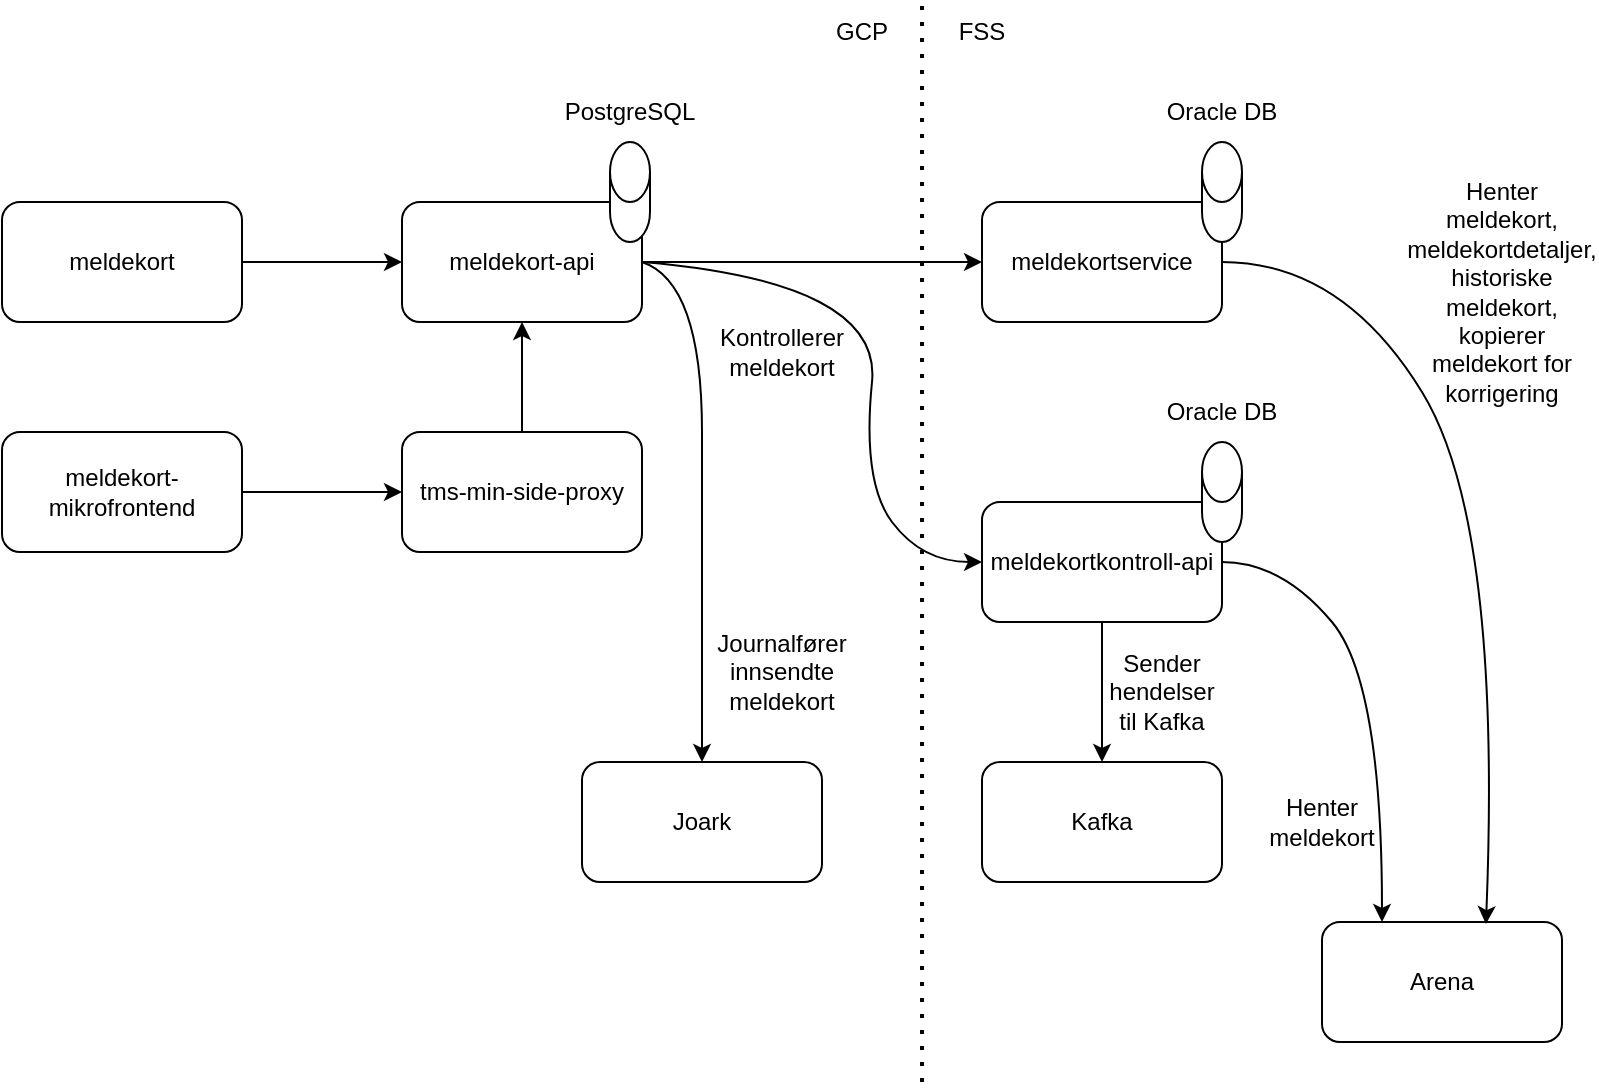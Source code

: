 <mxfile version="20.5.3" type="embed"><diagram id="D7mgj5rdK5UZ7q-sVIMb" name="Page-1"><mxGraphModel dx="1672" dy="1104" grid="1" gridSize="10" guides="1" tooltips="1" connect="1" arrows="1" fold="1" page="1" pageScale="1" pageWidth="827" pageHeight="1169" math="0" shadow="0"><root><mxCell id="0"/><mxCell id="1" parent="0"/><mxCell id="4" value="" style="edgeStyle=orthogonalEdgeStyle;html=1;curved=1;endArrow=none;endFill=0;startArrow=classic;startFill=1;entryX=1;entryY=0.5;entryDx=0;entryDy=0;exitX=0;exitY=0.5;exitDx=0;exitDy=0;" parent="1" source="2" target="3" edge="1"><mxGeometry relative="1" as="geometry"><mxPoint x="199" y="170" as="sourcePoint"/></mxGeometry></mxCell><UserObject label="meldekort-api" link="https://github.com/navikt/meldekort-api" id="2"><mxCell style="rounded=1;whiteSpace=wrap;html=1;" parent="1" vertex="1"><mxGeometry x="219" y="120" width="120" height="60" as="geometry"/></mxCell></UserObject><UserObject label="meldekort" link="https://github.com/navikt/meldekort-frontend" id="3"><mxCell style="whiteSpace=wrap;html=1;rounded=1;" parent="1" vertex="1"><mxGeometry x="19" y="120" width="120" height="60" as="geometry"/></mxCell></UserObject><UserObject label="meldekortservice" link="https://github.com/navikt/meldekortservice" id="5"><mxCell style="whiteSpace=wrap;html=1;rounded=1;" parent="1" vertex="1"><mxGeometry x="509" y="120" width="120" height="60" as="geometry"/></mxCell></UserObject><mxCell id="18" value="" style="shape=cylinder3;whiteSpace=wrap;html=1;boundedLbl=1;backgroundOutline=1;size=15;" parent="1" vertex="1"><mxGeometry x="323" y="90" width="20" height="50" as="geometry"/></mxCell><mxCell id="20" value="" style="shape=cylinder3;whiteSpace=wrap;html=1;boundedLbl=1;backgroundOutline=1;size=15;" parent="1" vertex="1"><mxGeometry x="619" y="90" width="20" height="50" as="geometry"/></mxCell><UserObject label="meldekortkontroll-api" link="https://github.com/navikt/meldekortkontroll-api" id="33"><mxCell style="whiteSpace=wrap;html=1;rounded=1;" parent="1" vertex="1"><mxGeometry x="509" y="270" width="120" height="60" as="geometry"/></mxCell></UserObject><mxCell id="34" value="" style="shape=cylinder3;whiteSpace=wrap;html=1;boundedLbl=1;backgroundOutline=1;size=15;" parent="1" vertex="1"><mxGeometry x="619" y="240" width="20" height="50" as="geometry"/></mxCell><mxCell id="37" value="" style="endArrow=none;dashed=1;html=1;dashPattern=1 3;strokeWidth=2;rounded=0;" parent="1" edge="1"><mxGeometry width="50" height="50" relative="1" as="geometry"><mxPoint x="479" y="560" as="sourcePoint"/><mxPoint x="479" y="20" as="targetPoint"/></mxGeometry></mxCell><mxCell id="38" value="FSS" style="text;html=1;strokeColor=none;fillColor=none;align=center;verticalAlign=middle;whiteSpace=wrap;rounded=0;" parent="1" vertex="1"><mxGeometry x="479" y="20" width="60" height="30" as="geometry"/></mxCell><mxCell id="39" value="GCP" style="text;html=1;strokeColor=none;fillColor=none;align=center;verticalAlign=middle;whiteSpace=wrap;rounded=0;" parent="1" vertex="1"><mxGeometry x="419" y="20" width="60" height="30" as="geometry"/></mxCell><mxCell id="40" value="PostgreSQL" style="text;html=1;strokeColor=none;fillColor=none;align=center;verticalAlign=middle;whiteSpace=wrap;rounded=0;" parent="1" vertex="1"><mxGeometry x="303" y="60" width="60" height="30" as="geometry"/></mxCell><mxCell id="41" value="Oracle DB" style="text;html=1;strokeColor=none;fillColor=none;align=center;verticalAlign=middle;whiteSpace=wrap;rounded=0;" parent="1" vertex="1"><mxGeometry x="599" y="60" width="60" height="30" as="geometry"/></mxCell><mxCell id="42" value="Oracle DB" style="text;html=1;strokeColor=none;fillColor=none;align=center;verticalAlign=middle;whiteSpace=wrap;rounded=0;" parent="1" vertex="1"><mxGeometry x="599" y="210" width="60" height="30" as="geometry"/></mxCell><mxCell id="45" value="" style="curved=1;endArrow=classic;html=1;rounded=0;exitX=1;exitY=0.5;exitDx=0;exitDy=0;entryX=0;entryY=0.5;entryDx=0;entryDy=0;" parent="1" source="2" target="5" edge="1"><mxGeometry width="50" height="50" relative="1" as="geometry"><mxPoint x="819" y="520" as="sourcePoint"/><mxPoint x="869" y="470" as="targetPoint"/><Array as="points"><mxPoint x="469" y="150"/></Array></mxGeometry></mxCell><mxCell id="46" value="" style="curved=1;endArrow=classic;html=1;rounded=0;exitX=1;exitY=0.5;exitDx=0;exitDy=0;entryX=0;entryY=0.5;entryDx=0;entryDy=0;" parent="1" source="2" target="33" edge="1"><mxGeometry width="50" height="50" relative="1" as="geometry"><mxPoint x="439" y="160" as="sourcePoint"/><mxPoint x="519" y="160" as="targetPoint"/><Array as="points"><mxPoint x="459" y="160"/><mxPoint x="449" y="260"/><mxPoint x="479" y="300"/></Array></mxGeometry></mxCell><mxCell id="47" value="Arena" style="whiteSpace=wrap;html=1;rounded=1;" parent="1" vertex="1"><mxGeometry x="679" y="480" width="120" height="60" as="geometry"/></mxCell><mxCell id="48" value="" style="curved=1;endArrow=classic;html=1;rounded=0;entryX=0.25;entryY=0;entryDx=0;entryDy=0;startArrow=none;exitX=1;exitY=0.5;exitDx=0;exitDy=0;" parent="1" source="33" target="47" edge="1"><mxGeometry width="50" height="50" relative="1" as="geometry"><mxPoint x="649" y="360" as="sourcePoint"/><mxPoint x="489" y="370" as="targetPoint"/><Array as="points"><mxPoint x="659" y="300"/><mxPoint x="709" y="360"/></Array></mxGeometry></mxCell><mxCell id="49" value="Henter meldekort" style="text;html=1;strokeColor=none;fillColor=none;align=center;verticalAlign=middle;whiteSpace=wrap;rounded=0;" parent="1" vertex="1"><mxGeometry x="649" y="415" width="60" height="30" as="geometry"/></mxCell><mxCell id="50" value="Kafka" style="whiteSpace=wrap;html=1;rounded=1;" parent="1" vertex="1"><mxGeometry x="509" y="400" width="120" height="60" as="geometry"/></mxCell><mxCell id="51" value="" style="curved=1;endArrow=classic;html=1;rounded=0;exitX=0.5;exitY=1;exitDx=0;exitDy=0;entryX=0.5;entryY=0;entryDx=0;entryDy=0;" parent="1" source="33" target="50" edge="1"><mxGeometry width="50" height="50" relative="1" as="geometry"><mxPoint x="819" y="520" as="sourcePoint"/><mxPoint x="869" y="470" as="targetPoint"/><Array as="points"><mxPoint x="569" y="360"/></Array></mxGeometry></mxCell><mxCell id="52" value="Sender hendelser til Kafka" style="text;html=1;strokeColor=none;fillColor=none;align=center;verticalAlign=middle;whiteSpace=wrap;rounded=0;" parent="1" vertex="1"><mxGeometry x="569" y="350" width="60" height="30" as="geometry"/></mxCell><mxCell id="54" value="" style="curved=1;endArrow=classic;html=1;rounded=0;exitX=1;exitY=0.5;exitDx=0;exitDy=0;entryX=0.683;entryY=0.017;entryDx=0;entryDy=0;entryPerimeter=0;" parent="1" source="5" target="47" edge="1"><mxGeometry width="50" height="50" relative="1" as="geometry"><mxPoint x="819" y="330" as="sourcePoint"/><mxPoint x="869" y="280" as="targetPoint"/><Array as="points"><mxPoint x="689" y="150"/><mxPoint x="769" y="280"/></Array></mxGeometry></mxCell><mxCell id="55" value="Henter meldekort, meldekortdetaljer, historiske meldekort, kopierer meldekort for korrigering" style="text;html=1;strokeColor=none;fillColor=none;align=center;verticalAlign=middle;whiteSpace=wrap;rounded=0;" parent="1" vertex="1"><mxGeometry x="729" y="150" width="80" height="30" as="geometry"/></mxCell><mxCell id="56" value="" style="curved=1;endArrow=classic;html=1;rounded=0;entryX=0.5;entryY=1;entryDx=0;entryDy=0;exitX=0.5;exitY=0;exitDx=0;exitDy=0;" parent="1" source="58" target="2" edge="1"><mxGeometry width="50" height="50" relative="1" as="geometry"><mxPoint x="239" y="200" as="sourcePoint"/><mxPoint x="239" y="190" as="targetPoint"/><Array as="points"><mxPoint x="279" y="200"/></Array></mxGeometry></mxCell><UserObject label="meldekort-mikrofrontend" link="https://github.com/navikt/meldekort-mikrofrontend" id="57"><mxCell style="whiteSpace=wrap;html=1;rounded=1;" parent="1" vertex="1"><mxGeometry x="19" y="235" width="120" height="60" as="geometry"/></mxCell></UserObject><mxCell id="58" value="tms-min-side-proxy" style="whiteSpace=wrap;html=1;rounded=1;" parent="1" vertex="1"><mxGeometry x="219" y="235" width="120" height="60" as="geometry"/></mxCell><mxCell id="59" value="" style="edgeStyle=orthogonalEdgeStyle;html=1;curved=1;endArrow=none;endFill=0;startArrow=classic;startFill=1;entryX=1;entryY=0.5;entryDx=0;entryDy=0;exitX=0;exitY=0.5;exitDx=0;exitDy=0;" parent="1" source="58" target="57" edge="1"><mxGeometry relative="1" as="geometry"><mxPoint x="229" y="160" as="sourcePoint"/><mxPoint x="149" y="160" as="targetPoint"/></mxGeometry></mxCell><mxCell id="60" value="Kontrollerer meldekort" style="text;html=1;strokeColor=none;fillColor=none;align=center;verticalAlign=middle;whiteSpace=wrap;rounded=0;" parent="1" vertex="1"><mxGeometry x="379" y="180" width="60" height="30" as="geometry"/></mxCell><mxCell id="63" value="Joark" style="whiteSpace=wrap;html=1;rounded=1;" parent="1" vertex="1"><mxGeometry x="309" y="400" width="120" height="60" as="geometry"/></mxCell><mxCell id="64" value="" style="curved=1;endArrow=classic;html=1;rounded=0;exitX=1;exitY=0.5;exitDx=0;exitDy=0;entryX=0.5;entryY=0;entryDx=0;entryDy=0;" parent="1" source="2" target="63" edge="1"><mxGeometry width="50" height="50" relative="1" as="geometry"><mxPoint x="349" y="360" as="sourcePoint"/><mxPoint x="329" y="370" as="targetPoint"/><Array as="points"><mxPoint x="369" y="160"/><mxPoint x="369" y="310"/></Array></mxGeometry></mxCell><mxCell id="65" value="Journalfører innsendte meldekort" style="text;html=1;strokeColor=none;fillColor=none;align=center;verticalAlign=middle;whiteSpace=wrap;rounded=0;" parent="1" vertex="1"><mxGeometry x="379" y="340" width="60" height="30" as="geometry"/></mxCell></root></mxGraphModel></diagram></mxfile>